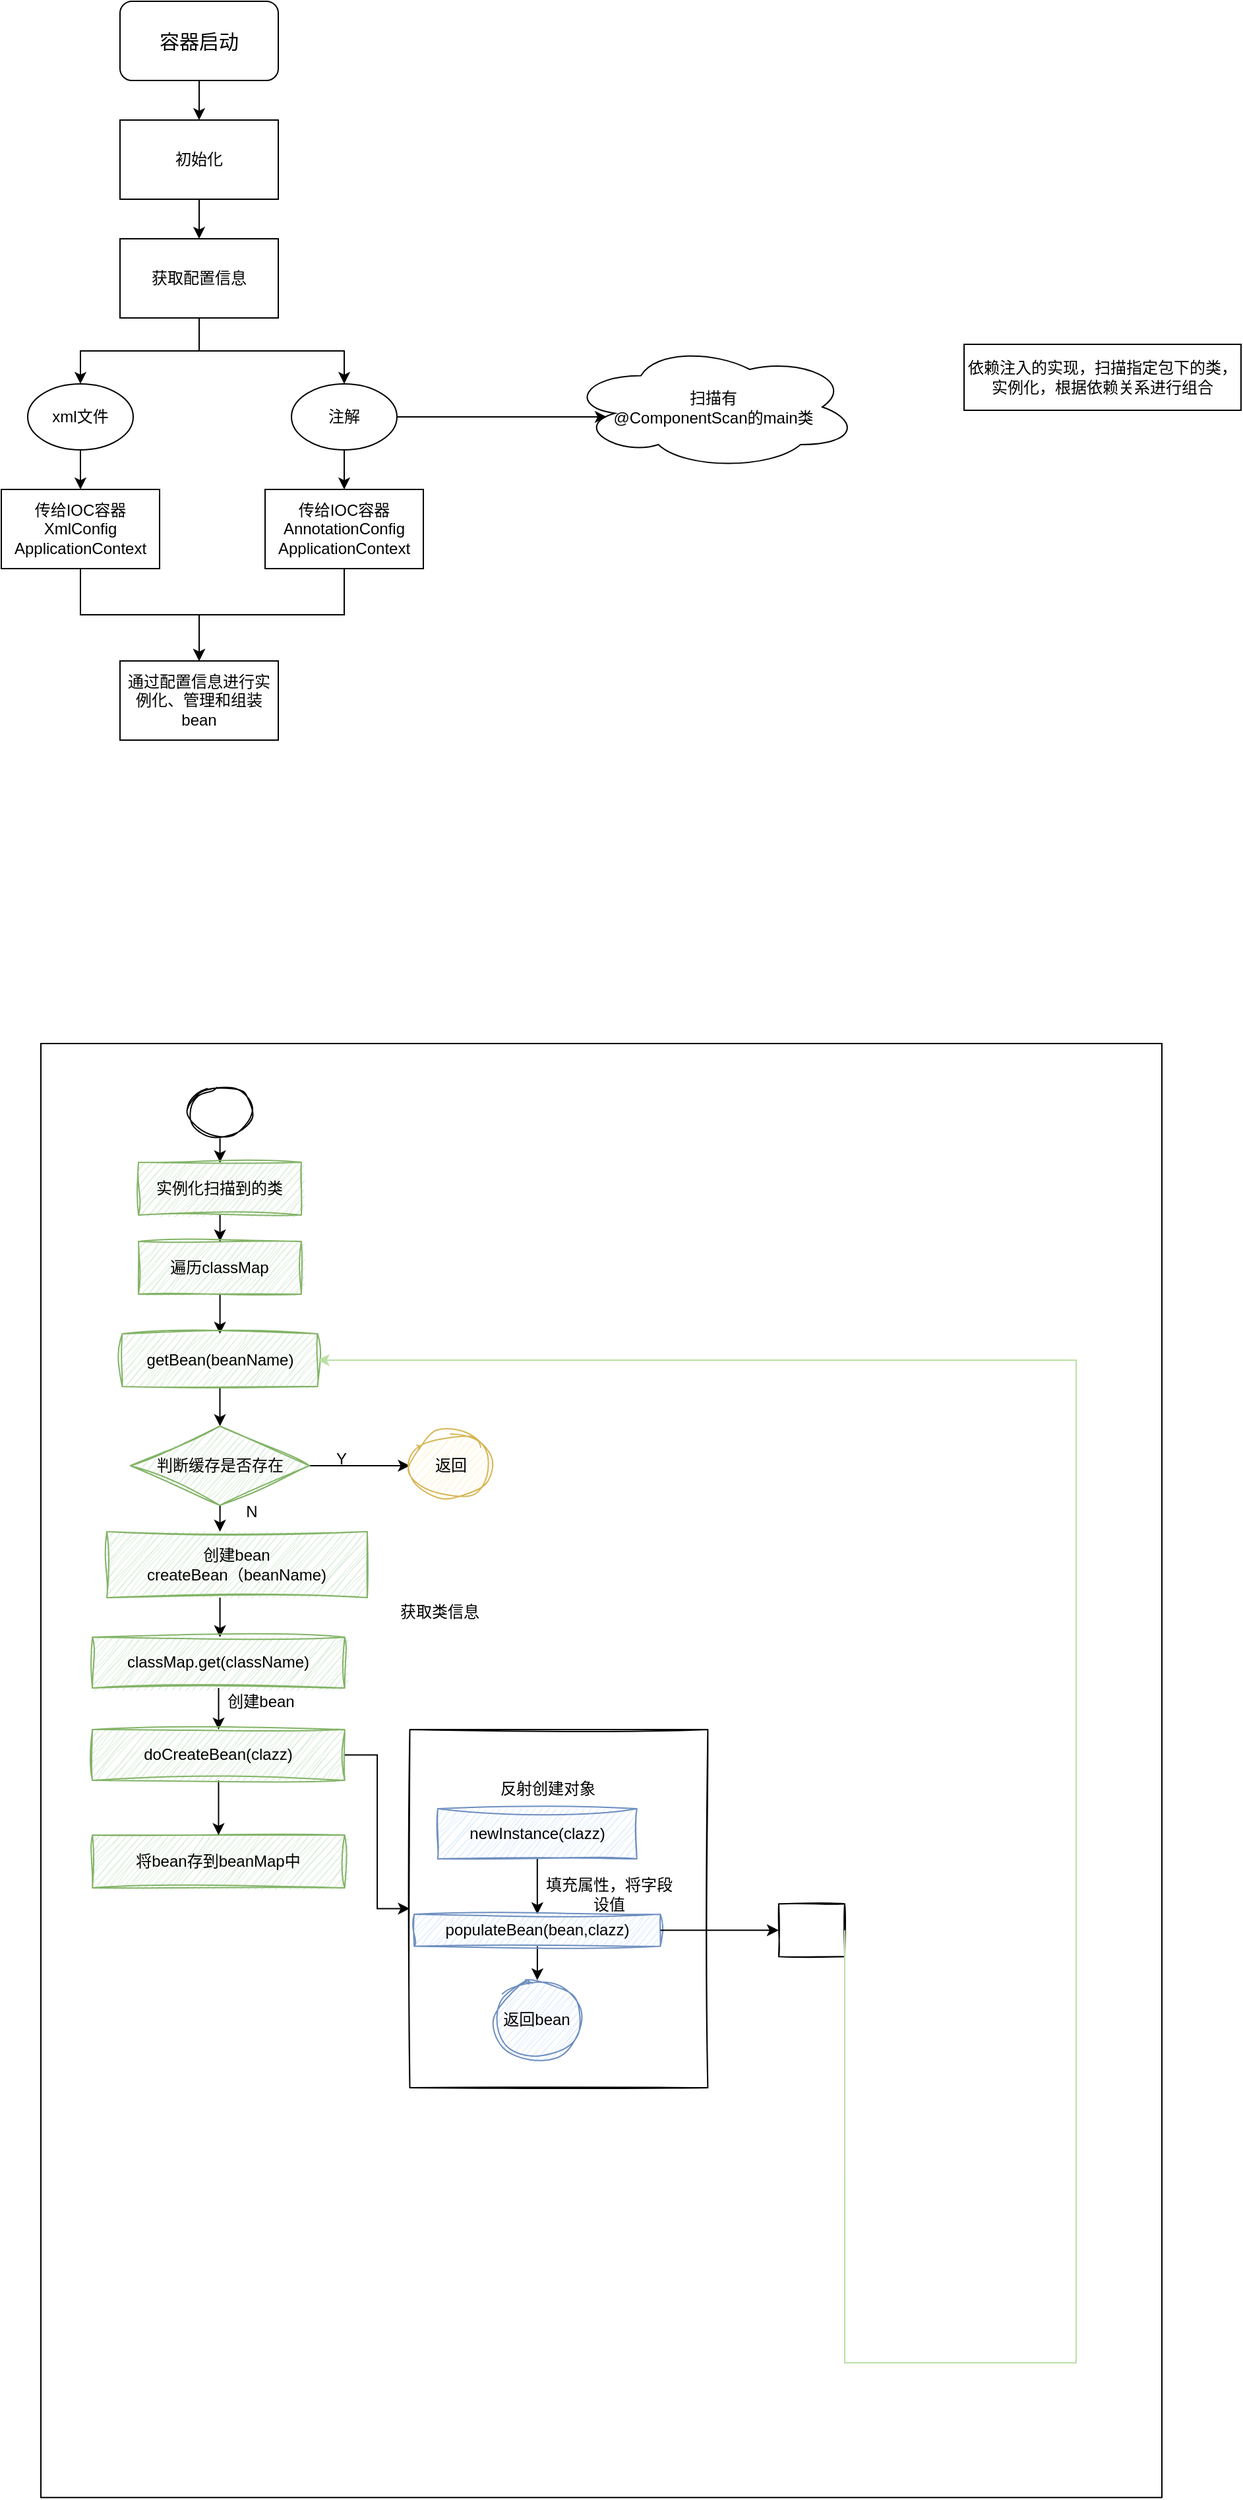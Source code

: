 <mxfile version="20.8.1" type="github">
  <diagram name="第 1 页" id="lUgvGcK6g5rGFBQgpwTD">
    <mxGraphModel dx="1050" dy="558" grid="1" gridSize="10" guides="1" tooltips="1" connect="1" arrows="1" fold="1" page="1" pageScale="1" pageWidth="2500" pageHeight="1600" math="0" shadow="0">
      <root>
        <mxCell id="0" />
        <mxCell id="1" parent="0" />
        <mxCell id="8Lkxm9cinw2jtZtVXZmy-1" value="&lt;font style=&quot;font-size: 15px;&quot;&gt;容器启动&lt;/font&gt;" style="rounded=1;whiteSpace=wrap;html=1;" parent="1" vertex="1">
          <mxGeometry x="100" y="20" width="120" height="60" as="geometry" />
        </mxCell>
        <mxCell id="8Lkxm9cinw2jtZtVXZmy-11" value="" style="edgeStyle=orthogonalEdgeStyle;rounded=0;orthogonalLoop=1;jettySize=auto;html=1;" parent="1" source="8Lkxm9cinw2jtZtVXZmy-1" target="8Lkxm9cinw2jtZtVXZmy-10" edge="1">
          <mxGeometry relative="1" as="geometry">
            <mxPoint x="160" y="80" as="sourcePoint" />
            <mxPoint x="160" y="170" as="targetPoint" />
          </mxGeometry>
        </mxCell>
        <mxCell id="8Lkxm9cinw2jtZtVXZmy-13" value="" style="edgeStyle=orthogonalEdgeStyle;rounded=0;orthogonalLoop=1;jettySize=auto;html=1;" parent="1" source="8Lkxm9cinw2jtZtVXZmy-10" target="8Lkxm9cinw2jtZtVXZmy-12" edge="1">
          <mxGeometry relative="1" as="geometry" />
        </mxCell>
        <mxCell id="8Lkxm9cinw2jtZtVXZmy-10" value="初始化" style="rounded=0;whiteSpace=wrap;html=1;" parent="1" vertex="1">
          <mxGeometry x="100" y="110" width="120" height="60" as="geometry" />
        </mxCell>
        <mxCell id="8Lkxm9cinw2jtZtVXZmy-23" style="edgeStyle=orthogonalEdgeStyle;rounded=0;orthogonalLoop=1;jettySize=auto;html=1;exitX=0.5;exitY=1;exitDx=0;exitDy=0;entryX=0.5;entryY=0;entryDx=0;entryDy=0;" parent="1" source="8Lkxm9cinw2jtZtVXZmy-12" target="8Lkxm9cinw2jtZtVXZmy-17" edge="1">
          <mxGeometry relative="1" as="geometry" />
        </mxCell>
        <mxCell id="8Lkxm9cinw2jtZtVXZmy-24" style="edgeStyle=orthogonalEdgeStyle;rounded=0;orthogonalLoop=1;jettySize=auto;html=1;exitX=0.5;exitY=1;exitDx=0;exitDy=0;" parent="1" source="8Lkxm9cinw2jtZtVXZmy-12" target="8Lkxm9cinw2jtZtVXZmy-14" edge="1">
          <mxGeometry relative="1" as="geometry" />
        </mxCell>
        <mxCell id="8Lkxm9cinw2jtZtVXZmy-12" value="获取配置信息" style="rounded=0;whiteSpace=wrap;html=1;" parent="1" vertex="1">
          <mxGeometry x="100" y="200" width="120" height="60" as="geometry" />
        </mxCell>
        <mxCell id="8Lkxm9cinw2jtZtVXZmy-22" style="edgeStyle=orthogonalEdgeStyle;rounded=0;orthogonalLoop=1;jettySize=auto;html=1;exitX=1;exitY=0.5;exitDx=0;exitDy=0;entryX=0.132;entryY=0.579;entryDx=0;entryDy=0;entryPerimeter=0;" parent="1" source="8Lkxm9cinw2jtZtVXZmy-14" target="8Lkxm9cinw2jtZtVXZmy-15" edge="1">
          <mxGeometry relative="1" as="geometry" />
        </mxCell>
        <mxCell id="8Lkxm9cinw2jtZtVXZmy-27" style="edgeStyle=orthogonalEdgeStyle;rounded=0;orthogonalLoop=1;jettySize=auto;html=1;exitX=0.5;exitY=1;exitDx=0;exitDy=0;" parent="1" source="8Lkxm9cinw2jtZtVXZmy-14" target="8Lkxm9cinw2jtZtVXZmy-26" edge="1">
          <mxGeometry relative="1" as="geometry" />
        </mxCell>
        <mxCell id="8Lkxm9cinw2jtZtVXZmy-14" value="注解" style="ellipse;whiteSpace=wrap;html=1;" parent="1" vertex="1">
          <mxGeometry x="230" y="310" width="80" height="50" as="geometry" />
        </mxCell>
        <mxCell id="8Lkxm9cinw2jtZtVXZmy-15" value="扫描有&lt;br&gt;@ComponentScan的main类" style="ellipse;shape=cloud;whiteSpace=wrap;html=1;" parent="1" vertex="1">
          <mxGeometry x="440" y="280" width="220" height="95" as="geometry" />
        </mxCell>
        <mxCell id="8Lkxm9cinw2jtZtVXZmy-25" style="edgeStyle=orthogonalEdgeStyle;rounded=0;orthogonalLoop=1;jettySize=auto;html=1;exitX=0.5;exitY=1;exitDx=0;exitDy=0;" parent="1" source="8Lkxm9cinw2jtZtVXZmy-17" target="8Lkxm9cinw2jtZtVXZmy-20" edge="1">
          <mxGeometry relative="1" as="geometry" />
        </mxCell>
        <mxCell id="8Lkxm9cinw2jtZtVXZmy-17" value="xml文件" style="ellipse;whiteSpace=wrap;html=1;" parent="1" vertex="1">
          <mxGeometry x="30" y="310" width="80" height="50" as="geometry" />
        </mxCell>
        <mxCell id="8Lkxm9cinw2jtZtVXZmy-29" value="" style="edgeStyle=orthogonalEdgeStyle;rounded=0;orthogonalLoop=1;jettySize=auto;html=1;" parent="1" source="8Lkxm9cinw2jtZtVXZmy-20" target="8Lkxm9cinw2jtZtVXZmy-28" edge="1">
          <mxGeometry relative="1" as="geometry" />
        </mxCell>
        <mxCell id="8Lkxm9cinw2jtZtVXZmy-20" value="传给IOC容器&lt;br&gt;XmlConfig&lt;br&gt;ApplicationContext" style="rounded=0;whiteSpace=wrap;html=1;" parent="1" vertex="1">
          <mxGeometry x="10" y="390" width="120" height="60" as="geometry" />
        </mxCell>
        <mxCell id="8Lkxm9cinw2jtZtVXZmy-30" style="edgeStyle=orthogonalEdgeStyle;rounded=0;orthogonalLoop=1;jettySize=auto;html=1;entryX=0.5;entryY=0;entryDx=0;entryDy=0;" parent="1" source="8Lkxm9cinw2jtZtVXZmy-26" target="8Lkxm9cinw2jtZtVXZmy-28" edge="1">
          <mxGeometry relative="1" as="geometry" />
        </mxCell>
        <mxCell id="8Lkxm9cinw2jtZtVXZmy-26" value="传给IOC容器&lt;br&gt;AnnotationConfig&lt;br&gt;ApplicationContext" style="rounded=0;whiteSpace=wrap;html=1;" parent="1" vertex="1">
          <mxGeometry x="210" y="390" width="120" height="60" as="geometry" />
        </mxCell>
        <mxCell id="8Lkxm9cinw2jtZtVXZmy-28" value="通过配置信息进行实例化、管理和组装bean" style="rounded=0;whiteSpace=wrap;html=1;" parent="1" vertex="1">
          <mxGeometry x="100" y="520" width="120" height="60" as="geometry" />
        </mxCell>
        <UserObject label="依赖注入的实现，扫描指定包下的类，实例化，根据依赖关系进行组合" tags="依赖注入，扫描包下的类，实例化，根据依赖关系组合" id="4gBQaKOKPIN-fdI8Jq8a-39">
          <mxCell style="rounded=0;whiteSpace=wrap;html=1;container=1;movable=1;resizable=1;rotatable=1;deletable=1;editable=1;locked=0;connectable=1;" parent="1" vertex="1" collapsed="1">
            <mxGeometry x="740" y="280" width="210" height="50" as="geometry">
              <mxRectangle x="1160" y="30" width="680" height="686" as="alternateBounds" />
            </mxGeometry>
          </mxCell>
        </UserObject>
        <mxCell id="4gBQaKOKPIN-fdI8Jq8a-34" value="" style="group" parent="4gBQaKOKPIN-fdI8Jq8a-39" vertex="1" connectable="0">
          <mxGeometry x="89.81" y="43.63" width="551.7" height="596.37" as="geometry" />
        </mxCell>
        <UserObject label="扫描指定包下的类" tags="依赖注入，扫描包下的类，实例化，根据依赖关系组合" id="4gBQaKOKPIN-fdI8Jq8a-1">
          <mxCell style="rounded=0;whiteSpace=wrap;html=1;fillColor=#dae8fc;strokeColor=#6c8ebf;" parent="4gBQaKOKPIN-fdI8Jq8a-34" vertex="1">
            <mxGeometry y="86.317" width="70.43" height="31.388" as="geometry" />
          </mxCell>
        </UserObject>
        <UserObject label="" tags="依赖注入，扫描包下的类，实例化，根据依赖关系组合" id="4gBQaKOKPIN-fdI8Jq8a-3">
          <mxCell style="edgeStyle=orthogonalEdgeStyle;rounded=0;orthogonalLoop=1;jettySize=auto;html=1;exitX=0.5;exitY=1;exitDx=0;exitDy=0;entryX=0.5;entryY=0;entryDx=0;entryDy=0;" parent="4gBQaKOKPIN-fdI8Jq8a-34" source="4gBQaKOKPIN-fdI8Jq8a-2" target="4gBQaKOKPIN-fdI8Jq8a-1" edge="1">
            <mxGeometry relative="1" as="geometry" />
          </mxCell>
        </UserObject>
        <UserObject label="" tags="依赖注入，扫描包下的类，实例化，根据依赖关系组合" id="4gBQaKOKPIN-fdI8Jq8a-2">
          <mxCell style="ellipse;whiteSpace=wrap;html=1;" parent="4gBQaKOKPIN-fdI8Jq8a-34" vertex="1">
            <mxGeometry x="17.607" width="35.215" height="39.235" as="geometry" />
          </mxCell>
        </UserObject>
        <UserObject label="是否@Component&lt;br&gt;标识" tags="依赖注入，扫描包下的类，实例化，根据依赖关系组合" id="4gBQaKOKPIN-fdI8Jq8a-4">
          <mxCell style="rhombus;whiteSpace=wrap;html=1;fillColor=#d5e8d4;strokeColor=#82b366;rounded=0;" parent="4gBQaKOKPIN-fdI8Jq8a-34" vertex="1">
            <mxGeometry x="129.121" y="70.623" width="70.43" height="62.776" as="geometry" />
          </mxCell>
        </UserObject>
        <UserObject label="" tags="依赖注入，扫描包下的类，实例化，根据依赖关系组合" id="4gBQaKOKPIN-fdI8Jq8a-5">
          <mxCell style="edgeStyle=orthogonalEdgeStyle;rounded=0;orthogonalLoop=1;jettySize=auto;html=1;" parent="4gBQaKOKPIN-fdI8Jq8a-34" source="4gBQaKOKPIN-fdI8Jq8a-1" target="4gBQaKOKPIN-fdI8Jq8a-4" edge="1">
            <mxGeometry relative="1" as="geometry" />
          </mxCell>
        </UserObject>
        <UserObject label="忽略" tags="依赖注入，扫描包下的类，实例化，根据依赖关系组合" id="4gBQaKOKPIN-fdI8Jq8a-6">
          <mxCell style="whiteSpace=wrap;html=1;fillColor=#d5e8d4;strokeColor=#82b366;rounded=0;" parent="4gBQaKOKPIN-fdI8Jq8a-34" vertex="1">
            <mxGeometry x="246.504" y="90.24" width="41.084" height="23.541" as="geometry" />
          </mxCell>
        </UserObject>
        <UserObject label="" tags="依赖注入，扫描包下的类，实例化，根据依赖关系组合" id="4gBQaKOKPIN-fdI8Jq8a-7">
          <mxCell style="edgeStyle=orthogonalEdgeStyle;rounded=0;orthogonalLoop=1;jettySize=auto;html=1;" parent="4gBQaKOKPIN-fdI8Jq8a-34" source="4gBQaKOKPIN-fdI8Jq8a-4" target="4gBQaKOKPIN-fdI8Jq8a-6" edge="1">
            <mxGeometry relative="1" as="geometry" />
          </mxCell>
        </UserObject>
        <UserObject label="存放类信息" tags="依赖注入，扫描包下的类，实例化，根据依赖关系组合" id="4gBQaKOKPIN-fdI8Jq8a-8">
          <mxCell style="whiteSpace=wrap;html=1;fillColor=#ffe6cc;strokeColor=#d79b00;rounded=0;" parent="4gBQaKOKPIN-fdI8Jq8a-34" vertex="1">
            <mxGeometry x="134.99" y="180.48" width="58.691" height="31.388" as="geometry" />
          </mxCell>
        </UserObject>
        <UserObject label="" tags="依赖注入，扫描包下的类，实例化，根据依赖关系组合" id="4gBQaKOKPIN-fdI8Jq8a-9">
          <mxCell style="edgeStyle=orthogonalEdgeStyle;rounded=0;orthogonalLoop=1;jettySize=auto;html=1;" parent="4gBQaKOKPIN-fdI8Jq8a-34" source="4gBQaKOKPIN-fdI8Jq8a-4" target="4gBQaKOKPIN-fdI8Jq8a-8" edge="1">
            <mxGeometry relative="1" as="geometry" />
          </mxCell>
        </UserObject>
        <UserObject label="N" tags="依赖注入，扫描包下的类，实例化，根据依赖关系组合" id="4gBQaKOKPIN-fdI8Jq8a-10">
          <mxCell style="text;html=1;align=center;verticalAlign=middle;resizable=0;points=[];autosize=1;strokeColor=none;fillColor=none;" parent="4gBQaKOKPIN-fdI8Jq8a-34" vertex="1">
            <mxGeometry x="214.224" y="82.393" width="30" height="30" as="geometry" />
          </mxCell>
        </UserObject>
        <UserObject label="Y" tags="依赖注入，扫描包下的类，实例化，根据依赖关系组合" id="4gBQaKOKPIN-fdI8Jq8a-11">
          <mxCell style="text;html=1;align=center;verticalAlign=middle;resizable=0;points=[];autosize=1;strokeColor=none;fillColor=none;" parent="4gBQaKOKPIN-fdI8Jq8a-34" vertex="1">
            <mxGeometry x="167.271" y="145.169" width="30" height="30" as="geometry" />
          </mxCell>
        </UserObject>
        <UserObject label="进行实例化" tags="依赖注入，扫描包下的类，实例化，根据依赖关系组合" id="4gBQaKOKPIN-fdI8Jq8a-12">
          <mxCell style="whiteSpace=wrap;html=1;fillColor=#f8cecc;strokeColor=#b85450;rounded=0;" parent="4gBQaKOKPIN-fdI8Jq8a-34" vertex="1">
            <mxGeometry x="2.935" y="243.256" width="64.561" height="31.388" as="geometry" />
          </mxCell>
        </UserObject>
        <UserObject label="" tags="依赖注入，扫描包下的类，实例化，根据依赖关系组合" id="4gBQaKOKPIN-fdI8Jq8a-13">
          <mxCell style="edgeStyle=orthogonalEdgeStyle;rounded=0;orthogonalLoop=1;jettySize=auto;html=1;" parent="4gBQaKOKPIN-fdI8Jq8a-34" source="4gBQaKOKPIN-fdI8Jq8a-1" target="4gBQaKOKPIN-fdI8Jq8a-12" edge="1">
            <mxGeometry relative="1" as="geometry" />
          </mxCell>
        </UserObject>
        <UserObject label="遍历存放的类信息" tags="依赖注入，扫描包下的类，实例化，根据依赖关系组合" id="4gBQaKOKPIN-fdI8Jq8a-14">
          <mxCell style="whiteSpace=wrap;html=1;fillColor=#e1d5e7;strokeColor=#9673a6;rounded=0;" parent="4gBQaKOKPIN-fdI8Jq8a-34" vertex="1">
            <mxGeometry x="134.99" y="243.256" width="58.691" height="31.388" as="geometry" />
          </mxCell>
        </UserObject>
        <UserObject label="" tags="依赖注入，扫描包下的类，实例化，根据依赖关系组合" id="4gBQaKOKPIN-fdI8Jq8a-20">
          <mxCell style="edgeStyle=orthogonalEdgeStyle;rounded=0;orthogonalLoop=1;jettySize=auto;html=1;exitX=1;exitY=0.5;exitDx=0;exitDy=0;entryX=0;entryY=0.5;entryDx=0;entryDy=0;" parent="4gBQaKOKPIN-fdI8Jq8a-34" source="4gBQaKOKPIN-fdI8Jq8a-12" target="4gBQaKOKPIN-fdI8Jq8a-14" edge="1">
            <mxGeometry relative="1" as="geometry" />
          </mxCell>
        </UserObject>
        <UserObject label="实例化" tags="依赖注入，扫描包下的类，实例化，根据依赖关系组合" id="4gBQaKOKPIN-fdI8Jq8a-16">
          <mxCell style="whiteSpace=wrap;html=1;fillColor=#e1d5e7;strokeColor=#9673a6;rounded=0;" parent="4gBQaKOKPIN-fdI8Jq8a-34" vertex="1">
            <mxGeometry x="134.99" y="306.032" width="58.691" height="31.388" as="geometry" />
          </mxCell>
        </UserObject>
        <UserObject label="" tags="依赖注入，扫描包下的类，实例化，根据依赖关系组合" id="4gBQaKOKPIN-fdI8Jq8a-17">
          <mxCell style="edgeStyle=orthogonalEdgeStyle;rounded=0;orthogonalLoop=1;jettySize=auto;html=1;" parent="4gBQaKOKPIN-fdI8Jq8a-34" source="4gBQaKOKPIN-fdI8Jq8a-14" target="4gBQaKOKPIN-fdI8Jq8a-16" edge="1">
            <mxGeometry relative="1" as="geometry" />
          </mxCell>
        </UserObject>
        <UserObject label="遍历字段信息" tags="依赖注入，扫描包下的类，实例化，根据依赖关系组合" id="4gBQaKOKPIN-fdI8Jq8a-18">
          <mxCell style="whiteSpace=wrap;html=1;fillColor=#e1d5e7;strokeColor=#9673a6;rounded=0;" parent="4gBQaKOKPIN-fdI8Jq8a-34" vertex="1">
            <mxGeometry x="134.99" y="360.961" width="58.691" height="31.388" as="geometry" />
          </mxCell>
        </UserObject>
        <UserObject label="" tags="依赖注入，扫描包下的类，实例化，根据依赖关系组合" id="4gBQaKOKPIN-fdI8Jq8a-19">
          <mxCell style="edgeStyle=orthogonalEdgeStyle;rounded=0;orthogonalLoop=1;jettySize=auto;html=1;" parent="4gBQaKOKPIN-fdI8Jq8a-34" source="4gBQaKOKPIN-fdI8Jq8a-16" target="4gBQaKOKPIN-fdI8Jq8a-18" edge="1">
            <mxGeometry relative="1" as="geometry" />
          </mxCell>
        </UserObject>
        <UserObject label="是否&lt;br&gt;@Autowired标识" tags="依赖注入，扫描包下的类，实例化，根据依赖关系组合" id="4gBQaKOKPIN-fdI8Jq8a-23">
          <mxCell style="rhombus;whiteSpace=wrap;html=1;fillColor=#e1d5e7;strokeColor=#9673a6;rounded=0;" parent="4gBQaKOKPIN-fdI8Jq8a-34" vertex="1">
            <mxGeometry x="132.056" y="423.737" width="64.561" height="31.388" as="geometry" />
          </mxCell>
        </UserObject>
        <UserObject label="" tags="依赖注入，扫描包下的类，实例化，根据依赖关系组合" id="4gBQaKOKPIN-fdI8Jq8a-24">
          <mxCell style="edgeStyle=orthogonalEdgeStyle;rounded=0;orthogonalLoop=1;jettySize=auto;html=1;" parent="4gBQaKOKPIN-fdI8Jq8a-34" source="4gBQaKOKPIN-fdI8Jq8a-18" target="4gBQaKOKPIN-fdI8Jq8a-23" edge="1">
            <mxGeometry relative="1" as="geometry" />
          </mxCell>
        </UserObject>
        <UserObject label="注入依赖" tags="依赖注入，扫描包下的类，实例化，根据依赖关系组合" id="4gBQaKOKPIN-fdI8Jq8a-25">
          <mxCell style="whiteSpace=wrap;html=1;fillColor=#e1d5e7;strokeColor=#9673a6;rounded=0;" parent="4gBQaKOKPIN-fdI8Jq8a-34" vertex="1">
            <mxGeometry x="132.056" y="486.512" width="64.561" height="23.541" as="geometry" />
          </mxCell>
        </UserObject>
        <UserObject label="" tags="依赖注入，扫描包下的类，实例化，根据依赖关系组合" id="4gBQaKOKPIN-fdI8Jq8a-26">
          <mxCell style="edgeStyle=orthogonalEdgeStyle;rounded=0;orthogonalLoop=1;jettySize=auto;html=1;" parent="4gBQaKOKPIN-fdI8Jq8a-34" source="4gBQaKOKPIN-fdI8Jq8a-23" target="4gBQaKOKPIN-fdI8Jq8a-25" edge="1">
            <mxGeometry relative="1" as="geometry" />
          </mxCell>
        </UserObject>
        <UserObject label="Y" tags="依赖注入，扫描包下的类，实例化，根据依赖关系组合" id="4gBQaKOKPIN-fdI8Jq8a-27">
          <mxCell style="text;html=1;align=center;verticalAlign=middle;resizable=0;points=[];autosize=1;strokeColor=none;fillColor=none;" parent="4gBQaKOKPIN-fdI8Jq8a-34" vertex="1">
            <mxGeometry x="164.336" y="462.971" width="30" height="30" as="geometry" />
          </mxCell>
        </UserObject>
        <UserObject label="忽略" tags="依赖注入，扫描包下的类，实例化，根据依赖关系组合" id="4gBQaKOKPIN-fdI8Jq8a-28">
          <mxCell style="whiteSpace=wrap;html=1;fillColor=#e1d5e7;strokeColor=#9673a6;rounded=0;" parent="4gBQaKOKPIN-fdI8Jq8a-34" vertex="1">
            <mxGeometry x="240.635" y="427.66" width="41.084" height="23.541" as="geometry" />
          </mxCell>
        </UserObject>
        <UserObject label="" tags="依赖注入，扫描包下的类，实例化，根据依赖关系组合" id="4gBQaKOKPIN-fdI8Jq8a-29">
          <mxCell style="edgeStyle=orthogonalEdgeStyle;rounded=0;orthogonalLoop=1;jettySize=auto;html=1;" parent="4gBQaKOKPIN-fdI8Jq8a-34" source="4gBQaKOKPIN-fdI8Jq8a-23" target="4gBQaKOKPIN-fdI8Jq8a-28" edge="1">
            <mxGeometry relative="1" as="geometry" />
          </mxCell>
        </UserObject>
        <mxCell id="ZlNGpO8V80nd9MgtNxQS-1" value="" style="rounded=0;whiteSpace=wrap;html=1;container=1;" vertex="1" parent="1">
          <mxGeometry x="40" y="810" width="850" height="1102.13" as="geometry" />
        </mxCell>
        <mxCell id="ZlNGpO8V80nd9MgtNxQS-4" style="edgeStyle=orthogonalEdgeStyle;rounded=0;orthogonalLoop=1;jettySize=auto;html=1;exitX=0.5;exitY=1;exitDx=0;exitDy=0;" edge="1" parent="ZlNGpO8V80nd9MgtNxQS-1" source="ZlNGpO8V80nd9MgtNxQS-2" target="ZlNGpO8V80nd9MgtNxQS-3">
          <mxGeometry relative="1" as="geometry" />
        </mxCell>
        <mxCell id="ZlNGpO8V80nd9MgtNxQS-2" value="" style="ellipse;whiteSpace=wrap;html=1;" vertex="1" parent="ZlNGpO8V80nd9MgtNxQS-1">
          <mxGeometry x="111.076" y="32.81" width="49.367" height="37.19" as="geometry" />
        </mxCell>
        <mxCell id="ZlNGpO8V80nd9MgtNxQS-7" value="" style="edgeStyle=orthogonalEdgeStyle;rounded=0;orthogonalLoop=1;jettySize=auto;html=1;" edge="1" parent="ZlNGpO8V80nd9MgtNxQS-1" source="ZlNGpO8V80nd9MgtNxQS-3" target="ZlNGpO8V80nd9MgtNxQS-6">
          <mxGeometry relative="1" as="geometry" />
        </mxCell>
        <mxCell id="ZlNGpO8V80nd9MgtNxQS-3" value="实例化扫描到的类" style="whiteSpace=wrap;html=1;fillColor=#d5e8d4;strokeColor=#82b366;sketch=1;curveFitting=1;jiggle=2;" vertex="1" parent="ZlNGpO8V80nd9MgtNxQS-1">
          <mxGeometry x="74.051" y="90" width="123.418" height="40" as="geometry" />
        </mxCell>
        <mxCell id="ZlNGpO8V80nd9MgtNxQS-9" value="" style="edgeStyle=orthogonalEdgeStyle;rounded=0;orthogonalLoop=1;jettySize=auto;html=1;" edge="1" parent="ZlNGpO8V80nd9MgtNxQS-1" source="ZlNGpO8V80nd9MgtNxQS-6" target="ZlNGpO8V80nd9MgtNxQS-8">
          <mxGeometry relative="1" as="geometry" />
        </mxCell>
        <mxCell id="ZlNGpO8V80nd9MgtNxQS-6" value="遍历classMap" style="whiteSpace=wrap;html=1;fillColor=#d5e8d4;strokeColor=#82b366;sketch=1;curveFitting=1;jiggle=2;" vertex="1" parent="ZlNGpO8V80nd9MgtNxQS-1">
          <mxGeometry x="74.051" y="150" width="123.418" height="40" as="geometry" />
        </mxCell>
        <mxCell id="ZlNGpO8V80nd9MgtNxQS-11" value="" style="edgeStyle=orthogonalEdgeStyle;rounded=0;orthogonalLoop=1;jettySize=auto;html=1;" edge="1" parent="ZlNGpO8V80nd9MgtNxQS-1" source="ZlNGpO8V80nd9MgtNxQS-8" target="ZlNGpO8V80nd9MgtNxQS-10">
          <mxGeometry relative="1" as="geometry" />
        </mxCell>
        <mxCell id="ZlNGpO8V80nd9MgtNxQS-8" value="getBean(beanName)" style="whiteSpace=wrap;html=1;fillColor=#d5e8d4;strokeColor=#82b366;sketch=1;curveFitting=1;jiggle=2;" vertex="1" parent="ZlNGpO8V80nd9MgtNxQS-1">
          <mxGeometry x="61.709" y="220" width="148.101" height="40" as="geometry" />
        </mxCell>
        <mxCell id="ZlNGpO8V80nd9MgtNxQS-15" style="edgeStyle=orthogonalEdgeStyle;rounded=0;orthogonalLoop=1;jettySize=auto;html=1;exitX=1;exitY=0.5;exitDx=0;exitDy=0;entryX=0;entryY=0.5;entryDx=0;entryDy=0;" edge="1" parent="ZlNGpO8V80nd9MgtNxQS-1" source="ZlNGpO8V80nd9MgtNxQS-10" target="ZlNGpO8V80nd9MgtNxQS-14">
          <mxGeometry relative="1" as="geometry" />
        </mxCell>
        <mxCell id="ZlNGpO8V80nd9MgtNxQS-19" value="" style="edgeStyle=orthogonalEdgeStyle;rounded=0;orthogonalLoop=1;jettySize=auto;html=1;" edge="1" parent="ZlNGpO8V80nd9MgtNxQS-1" source="ZlNGpO8V80nd9MgtNxQS-10">
          <mxGeometry relative="1" as="geometry">
            <mxPoint x="135.785" y="370" as="targetPoint" />
          </mxGeometry>
        </mxCell>
        <mxCell id="ZlNGpO8V80nd9MgtNxQS-10" value="判断缓存是否存在" style="rhombus;whiteSpace=wrap;html=1;fillColor=#d5e8d4;strokeColor=#82b366;sketch=1;curveFitting=1;jiggle=2;" vertex="1" parent="ZlNGpO8V80nd9MgtNxQS-1">
          <mxGeometry x="67.88" y="290.01" width="135.759" height="60" as="geometry" />
        </mxCell>
        <mxCell id="ZlNGpO8V80nd9MgtNxQS-14" value="返回" style="ellipse;whiteSpace=wrap;html=1;fillColor=#fff2cc;strokeColor=#d6b656;sketch=1;curveFitting=1;jiggle=2;" vertex="1" parent="ZlNGpO8V80nd9MgtNxQS-1">
          <mxGeometry x="279.745" y="295.01" width="61.709" height="50" as="geometry" />
        </mxCell>
        <mxCell id="ZlNGpO8V80nd9MgtNxQS-25" value="" style="edgeStyle=orthogonalEdgeStyle;rounded=0;orthogonalLoop=1;jettySize=auto;html=1;" edge="1" parent="ZlNGpO8V80nd9MgtNxQS-1">
          <mxGeometry relative="1" as="geometry">
            <mxPoint x="135.785" y="420" as="sourcePoint" />
            <mxPoint x="135.785" y="450" as="targetPoint" />
          </mxGeometry>
        </mxCell>
        <mxCell id="ZlNGpO8V80nd9MgtNxQS-20" value="Y" style="text;html=1;strokeColor=none;fillColor=none;align=center;verticalAlign=middle;whiteSpace=wrap;rounded=0;" vertex="1" parent="ZlNGpO8V80nd9MgtNxQS-1">
          <mxGeometry x="191.297" y="289.998" width="74.051" height="49.219" as="geometry" />
        </mxCell>
        <mxCell id="ZlNGpO8V80nd9MgtNxQS-21" value="N" style="text;html=1;strokeColor=none;fillColor=none;align=center;verticalAlign=middle;whiteSpace=wrap;rounded=0;" vertex="1" parent="ZlNGpO8V80nd9MgtNxQS-1">
          <mxGeometry x="123.418" y="330.002" width="74.051" height="49.219" as="geometry" />
        </mxCell>
        <mxCell id="ZlNGpO8V80nd9MgtNxQS-29" value="获取类信息" style="text;html=1;strokeColor=none;fillColor=none;align=center;verticalAlign=middle;whiteSpace=wrap;rounded=0;" vertex="1" parent="ZlNGpO8V80nd9MgtNxQS-1">
          <mxGeometry x="247.47" y="409.999" width="111.076" height="41.447" as="geometry" />
        </mxCell>
        <mxCell id="ZlNGpO8V80nd9MgtNxQS-30" value="创建bean" style="text;html=1;strokeColor=none;fillColor=none;align=center;verticalAlign=middle;whiteSpace=wrap;rounded=0;" vertex="1" parent="ZlNGpO8V80nd9MgtNxQS-1">
          <mxGeometry x="129.584" y="478.552" width="74.051" height="41.447" as="geometry" />
        </mxCell>
        <mxCell id="ZlNGpO8V80nd9MgtNxQS-62" value="" style="ellipse;whiteSpace=wrap;html=1;" vertex="1" parent="ZlNGpO8V80nd9MgtNxQS-1">
          <mxGeometry x="111.076" y="32.81" width="49.367" height="37.19" as="geometry" />
        </mxCell>
        <mxCell id="ZlNGpO8V80nd9MgtNxQS-70" value="" style="ellipse;whiteSpace=wrap;html=1;" vertex="1" parent="ZlNGpO8V80nd9MgtNxQS-1">
          <mxGeometry x="111.076" y="32.81" width="49.367" height="37.19" as="geometry" />
        </mxCell>
        <mxCell id="ZlNGpO8V80nd9MgtNxQS-81" value="" style="ellipse;whiteSpace=wrap;html=1;sketch=1;curveFitting=1;jiggle=2;" vertex="1" parent="ZlNGpO8V80nd9MgtNxQS-1">
          <mxGeometry x="111.076" y="32.81" width="49.367" height="37.19" as="geometry" />
        </mxCell>
        <mxCell id="ZlNGpO8V80nd9MgtNxQS-86" value="创建bean&lt;br&gt;createBean（beanName)" style="whiteSpace=wrap;html=1;fillColor=#d5e8d4;strokeColor=#82b366;sketch=1;curveFitting=1;jiggle=2;" vertex="1" parent="ZlNGpO8V80nd9MgtNxQS-1">
          <mxGeometry x="50.001" y="370" width="197.468" height="50" as="geometry" />
        </mxCell>
        <mxCell id="ZlNGpO8V80nd9MgtNxQS-106" value="" style="edgeStyle=orthogonalEdgeStyle;rounded=0;orthogonalLoop=1;jettySize=auto;html=1;" edge="1" parent="ZlNGpO8V80nd9MgtNxQS-1" source="ZlNGpO8V80nd9MgtNxQS-87" target="ZlNGpO8V80nd9MgtNxQS-105">
          <mxGeometry relative="1" as="geometry" />
        </mxCell>
        <mxCell id="ZlNGpO8V80nd9MgtNxQS-87" value="classMap.get(className)" style="whiteSpace=wrap;html=1;fillColor=#d5e8d4;strokeColor=#82b366;sketch=1;curveFitting=1;jiggle=2;" vertex="1" parent="ZlNGpO8V80nd9MgtNxQS-1">
          <mxGeometry x="39.078" y="450" width="191.297" height="38.55" as="geometry" />
        </mxCell>
        <mxCell id="ZlNGpO8V80nd9MgtNxQS-90" value="将bean存到beanMap中" style="whiteSpace=wrap;html=1;fillColor=#d5e8d4;strokeColor=#82b366;sketch=1;curveFitting=1;jiggle=2;" vertex="1" parent="ZlNGpO8V80nd9MgtNxQS-1">
          <mxGeometry x="39.078" y="600" width="191.297" height="40" as="geometry" />
        </mxCell>
        <mxCell id="ZlNGpO8V80nd9MgtNxQS-93" value="" style="rounded=0;whiteSpace=wrap;html=1;sketch=1;container=1;" vertex="1" parent="ZlNGpO8V80nd9MgtNxQS-1">
          <mxGeometry x="279.747" y="520" width="225.949" height="271.45" as="geometry">
            <mxRectangle x="260" y="520" width="169.56" height="40" as="alternateBounds" />
          </mxGeometry>
        </mxCell>
        <mxCell id="ZlNGpO8V80nd9MgtNxQS-94" style="edgeStyle=orthogonalEdgeStyle;rounded=0;orthogonalLoop=1;jettySize=auto;html=1;" edge="1" parent="ZlNGpO8V80nd9MgtNxQS-93" source="ZlNGpO8V80nd9MgtNxQS-89" target="ZlNGpO8V80nd9MgtNxQS-48">
          <mxGeometry relative="1" as="geometry" />
        </mxCell>
        <mxCell id="ZlNGpO8V80nd9MgtNxQS-89" value="newInstance(clazz)" style="whiteSpace=wrap;html=1;fillColor=#dae8fc;strokeColor=#6c8ebf;sketch=1;curveFitting=1;jiggle=2;" vertex="1" parent="ZlNGpO8V80nd9MgtNxQS-93">
          <mxGeometry x="21.142" y="60" width="151.009" height="38.05" as="geometry" />
        </mxCell>
        <mxCell id="ZlNGpO8V80nd9MgtNxQS-95" style="edgeStyle=orthogonalEdgeStyle;rounded=0;orthogonalLoop=1;jettySize=auto;html=1;entryX=0.5;entryY=0;entryDx=0;entryDy=0;" edge="1" parent="ZlNGpO8V80nd9MgtNxQS-93" source="ZlNGpO8V80nd9MgtNxQS-48" target="ZlNGpO8V80nd9MgtNxQS-59">
          <mxGeometry relative="1" as="geometry" />
        </mxCell>
        <mxCell id="ZlNGpO8V80nd9MgtNxQS-48" value="populateBean(bean,clazz)" style="whiteSpace=wrap;html=1;fillColor=#dae8fc;strokeColor=#6c8ebf;sketch=1;curveFitting=1;jiggle=2;" vertex="1" parent="ZlNGpO8V80nd9MgtNxQS-93">
          <mxGeometry x="3.303" y="140" width="186.688" height="24.27" as="geometry" />
        </mxCell>
        <mxCell id="ZlNGpO8V80nd9MgtNxQS-59" value="返回bean" style="ellipse;whiteSpace=wrap;html=1;fillColor=#dae8fc;strokeColor=#6c8ebf;sketch=1;curveFitting=1;jiggle=2;" vertex="1" parent="ZlNGpO8V80nd9MgtNxQS-93">
          <mxGeometry x="63.513" y="190" width="66.257" height="60" as="geometry" />
        </mxCell>
        <mxCell id="ZlNGpO8V80nd9MgtNxQS-96" value="反射创建对象" style="text;html=1;strokeColor=none;fillColor=none;align=center;verticalAlign=middle;whiteSpace=wrap;rounded=0;sketch=1;" vertex="1" parent="ZlNGpO8V80nd9MgtNxQS-93">
          <mxGeometry x="37.185" y="30" width="134.967" height="30" as="geometry" />
        </mxCell>
        <mxCell id="ZlNGpO8V80nd9MgtNxQS-55" value="填充属性，将字段设值" style="text;html=1;strokeColor=none;fillColor=none;align=center;verticalAlign=middle;whiteSpace=wrap;rounded=0;" vertex="1" parent="ZlNGpO8V80nd9MgtNxQS-93">
          <mxGeometry x="96.835" y="110" width="107.595" height="30" as="geometry" />
        </mxCell>
        <mxCell id="ZlNGpO8V80nd9MgtNxQS-107" style="edgeStyle=orthogonalEdgeStyle;rounded=0;orthogonalLoop=1;jettySize=auto;html=1;exitX=0.5;exitY=1;exitDx=0;exitDy=0;entryX=0.5;entryY=0;entryDx=0;entryDy=0;" edge="1" parent="ZlNGpO8V80nd9MgtNxQS-1" source="ZlNGpO8V80nd9MgtNxQS-105" target="ZlNGpO8V80nd9MgtNxQS-90">
          <mxGeometry relative="1" as="geometry" />
        </mxCell>
        <mxCell id="ZlNGpO8V80nd9MgtNxQS-108" style="edgeStyle=orthogonalEdgeStyle;rounded=0;orthogonalLoop=1;jettySize=auto;html=1;exitX=1;exitY=0.5;exitDx=0;exitDy=0;entryX=0;entryY=0.5;entryDx=0;entryDy=0;" edge="1" parent="ZlNGpO8V80nd9MgtNxQS-1" source="ZlNGpO8V80nd9MgtNxQS-105" target="ZlNGpO8V80nd9MgtNxQS-93">
          <mxGeometry relative="1" as="geometry" />
        </mxCell>
        <mxCell id="ZlNGpO8V80nd9MgtNxQS-105" value="doCreateBean(clazz)" style="whiteSpace=wrap;html=1;fillColor=#d5e8d4;strokeColor=#82b366;sketch=1;curveFitting=1;jiggle=2;" vertex="1" parent="ZlNGpO8V80nd9MgtNxQS-1">
          <mxGeometry x="39.078" y="520" width="191.297" height="38.55" as="geometry" />
        </mxCell>
        <mxCell id="ZlNGpO8V80nd9MgtNxQS-109" value="" style="rounded=0;whiteSpace=wrap;html=1;sketch=1;container=1;" vertex="1" collapsed="1" parent="ZlNGpO8V80nd9MgtNxQS-1">
          <mxGeometry x="559.49" y="652.13" width="50" height="40" as="geometry">
            <mxRectangle x="559.49" y="652.13" width="260.51" height="417.87" as="alternateBounds" />
          </mxGeometry>
        </mxCell>
        <mxCell id="ZlNGpO8V80nd9MgtNxQS-111" value="" style="edgeStyle=orthogonalEdgeStyle;rounded=0;orthogonalLoop=1;jettySize=auto;html=1;" edge="1" parent="ZlNGpO8V80nd9MgtNxQS-109" source="ZlNGpO8V80nd9MgtNxQS-91" target="ZlNGpO8V80nd9MgtNxQS-110">
          <mxGeometry relative="1" as="geometry" />
        </mxCell>
        <mxCell id="ZlNGpO8V80nd9MgtNxQS-91" value="遍历字段" style="whiteSpace=wrap;html=1;fillColor=#dae8fc;strokeColor=#6c8ebf;sketch=1;curveFitting=1;jiggle=2;" vertex="1" parent="ZlNGpO8V80nd9MgtNxQS-109">
          <mxGeometry x="56.367" y="34.818" width="109.183" height="26.633" as="geometry" />
        </mxCell>
        <mxCell id="ZlNGpO8V80nd9MgtNxQS-113" style="edgeStyle=orthogonalEdgeStyle;rounded=0;orthogonalLoop=1;jettySize=auto;html=1;exitX=0.5;exitY=1;exitDx=0;exitDy=0;entryX=0.5;entryY=0;entryDx=0;entryDy=0;" edge="1" parent="ZlNGpO8V80nd9MgtNxQS-109" source="ZlNGpO8V80nd9MgtNxQS-110" target="ZlNGpO8V80nd9MgtNxQS-112">
          <mxGeometry relative="1" as="geometry" />
        </mxCell>
        <mxCell id="ZlNGpO8V80nd9MgtNxQS-110" value="是否@Autowired&lt;br&gt;标识" style="rhombus;whiteSpace=wrap;html=1;fillColor=#dae8fc;strokeColor=#6c8ebf;sketch=1;curveFitting=1;jiggle=2;" vertex="1" parent="ZlNGpO8V80nd9MgtNxQS-109">
          <mxGeometry x="65.127" y="86.035" width="91.661" height="43.969" as="geometry" />
        </mxCell>
        <mxCell id="ZlNGpO8V80nd9MgtNxQS-116" value="" style="edgeStyle=orthogonalEdgeStyle;rounded=0;orthogonalLoop=1;jettySize=auto;html=1;" edge="1" parent="ZlNGpO8V80nd9MgtNxQS-109" source="ZlNGpO8V80nd9MgtNxQS-112" target="ZlNGpO8V80nd9MgtNxQS-115">
          <mxGeometry relative="1" as="geometry" />
        </mxCell>
        <mxCell id="ZlNGpO8V80nd9MgtNxQS-112" value="resolveBean(field.getType)" style="whiteSpace=wrap;html=1;fillColor=#dae8fc;strokeColor=#6c8ebf;sketch=1;curveFitting=1;jiggle=2;" vertex="1" parent="ZlNGpO8V80nd9MgtNxQS-109">
          <mxGeometry x="31.46" y="157.86" width="158.99" height="36.87" as="geometry" />
        </mxCell>
        <mxCell id="ZlNGpO8V80nd9MgtNxQS-114" value="使用类型获取bean" style="text;html=1;strokeColor=none;fillColor=none;align=center;verticalAlign=middle;whiteSpace=wrap;rounded=0;sketch=1;" vertex="1" parent="ZlNGpO8V80nd9MgtNxQS-109">
          <mxGeometry x="115.782" y="130.004" width="106.134" height="27.858" as="geometry" />
        </mxCell>
        <mxCell id="ZlNGpO8V80nd9MgtNxQS-118" style="edgeStyle=orthogonalEdgeStyle;rounded=0;orthogonalLoop=1;jettySize=auto;html=1;exitX=0.5;exitY=1;exitDx=0;exitDy=0;entryX=0.5;entryY=0;entryDx=0;entryDy=0;" edge="1" parent="ZlNGpO8V80nd9MgtNxQS-109" source="ZlNGpO8V80nd9MgtNxQS-115" target="ZlNGpO8V80nd9MgtNxQS-117">
          <mxGeometry relative="1" as="geometry" />
        </mxCell>
        <mxCell id="ZlNGpO8V80nd9MgtNxQS-115" value="是否是接口" style="rhombus;whiteSpace=wrap;html=1;fillColor=#dae8fc;strokeColor=#6c8ebf;sketch=1;curveFitting=1;jiggle=2;" vertex="1" parent="ZlNGpO8V80nd9MgtNxQS-109">
          <mxGeometry x="45.83" y="222.864" width="130.255" height="37.553" as="geometry" />
        </mxCell>
        <mxCell id="ZlNGpO8V80nd9MgtNxQS-122" value="" style="edgeStyle=orthogonalEdgeStyle;rounded=0;orthogonalLoop=1;jettySize=auto;html=1;" edge="1" parent="ZlNGpO8V80nd9MgtNxQS-109" source="ZlNGpO8V80nd9MgtNxQS-117" target="ZlNGpO8V80nd9MgtNxQS-121">
          <mxGeometry relative="1" as="geometry" />
        </mxCell>
        <mxCell id="ZlNGpO8V80nd9MgtNxQS-117" value="从classMap获取子类" style="whiteSpace=wrap;html=1;fillColor=#dae8fc;strokeColor=#6c8ebf;sketch=1;curveFitting=1;jiggle=2;" vertex="1" parent="ZlNGpO8V80nd9MgtNxQS-109">
          <mxGeometry x="49.767" y="278.58" width="115.782" height="27.858" as="geometry" />
        </mxCell>
        <mxCell id="ZlNGpO8V80nd9MgtNxQS-121" value="getBean(clazz)" style="whiteSpace=wrap;html=1;fillColor=#dae8fc;strokeColor=#6c8ebf;sketch=1;curveFitting=1;jiggle=2;" vertex="1" parent="ZlNGpO8V80nd9MgtNxQS-109">
          <mxGeometry x="49.767" y="334.296" width="115.782" height="27.858" as="geometry" />
        </mxCell>
        <mxCell id="ZlNGpO8V80nd9MgtNxQS-123" style="edgeStyle=orthogonalEdgeStyle;rounded=0;orthogonalLoop=1;jettySize=auto;html=1;exitX=1;exitY=0.5;exitDx=0;exitDy=0;entryX=1;entryY=0.5;entryDx=0;entryDy=0;strokeColor=#B9E0A5;" edge="1" parent="ZlNGpO8V80nd9MgtNxQS-1" source="ZlNGpO8V80nd9MgtNxQS-121" target="ZlNGpO8V80nd9MgtNxQS-8">
          <mxGeometry relative="1" as="geometry">
            <Array as="points">
              <mxPoint x="785" y="1000" />
              <mxPoint x="785" y="240" />
            </Array>
          </mxGeometry>
        </mxCell>
        <mxCell id="ZlNGpO8V80nd9MgtNxQS-124" style="edgeStyle=orthogonalEdgeStyle;rounded=0;orthogonalLoop=1;jettySize=auto;html=1;exitX=1;exitY=0.5;exitDx=0;exitDy=0;entryX=0;entryY=0.5;entryDx=0;entryDy=0;" edge="1" parent="ZlNGpO8V80nd9MgtNxQS-1" source="ZlNGpO8V80nd9MgtNxQS-48" target="ZlNGpO8V80nd9MgtNxQS-109">
          <mxGeometry relative="1" as="geometry" />
        </mxCell>
      </root>
    </mxGraphModel>
  </diagram>
</mxfile>

